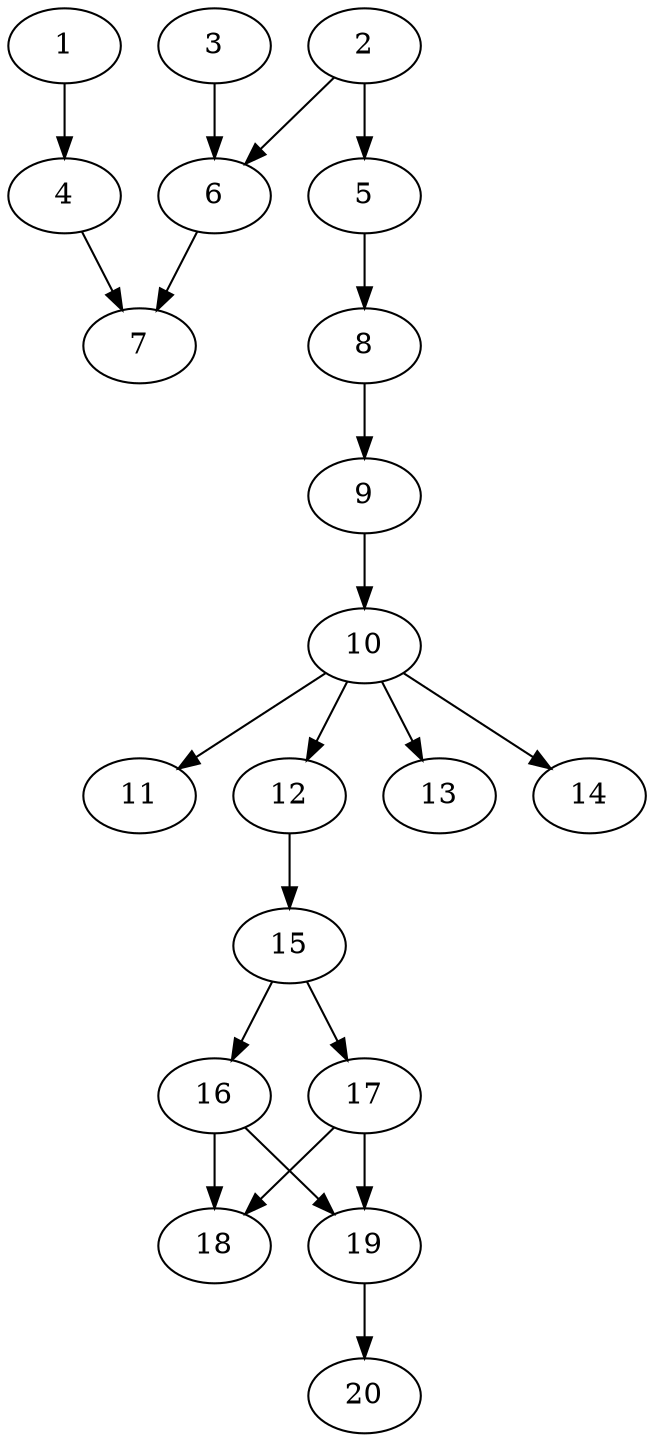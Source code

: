 // DAG automatically generated by daggen at Sat Jul 27 15:35:52 2019
// ./daggen --dot -n 20 --ccr 0.4 --fat 0.4 --regular 0.5 --density 0.6 --mindata 5242880 --maxdata 52428800 
digraph G {
  1 [size="57287680", alpha="0.15", expect_size="22915072"] 
  1 -> 4 [size ="22915072"]
  2 [size="108449280", alpha="0.12", expect_size="43379712"] 
  2 -> 5 [size ="43379712"]
  2 -> 6 [size ="43379712"]
  3 [size="16471040", alpha="0.18", expect_size="6588416"] 
  3 -> 6 [size ="6588416"]
  4 [size="59376640", alpha="0.19", expect_size="23750656"] 
  4 -> 7 [size ="23750656"]
  5 [size="112000000", alpha="0.00", expect_size="44800000"] 
  5 -> 8 [size ="44800000"]
  6 [size="91248640", alpha="0.16", expect_size="36499456"] 
  6 -> 7 [size ="36499456"]
  7 [size="26739200", alpha="0.10", expect_size="10695680"] 
  8 [size="86586880", alpha="0.15", expect_size="34634752"] 
  8 -> 9 [size ="34634752"]
  9 [size="106178560", alpha="0.14", expect_size="42471424"] 
  9 -> 10 [size ="42471424"]
  10 [size="106631680", alpha="0.04", expect_size="42652672"] 
  10 -> 11 [size ="42652672"]
  10 -> 12 [size ="42652672"]
  10 -> 13 [size ="42652672"]
  10 -> 14 [size ="42652672"]
  11 [size="124533760", alpha="0.03", expect_size="49813504"] 
  12 [size="94878720", alpha="0.20", expect_size="37951488"] 
  12 -> 15 [size ="37951488"]
  13 [size="44915200", alpha="0.09", expect_size="17966080"] 
  14 [size="30446080", alpha="0.18", expect_size="12178432"] 
  15 [size="23444480", alpha="0.04", expect_size="9377792"] 
  15 -> 16 [size ="9377792"]
  15 -> 17 [size ="9377792"]
  16 [size="25776640", alpha="0.04", expect_size="10310656"] 
  16 -> 18 [size ="10310656"]
  16 -> 19 [size ="10310656"]
  17 [size="121896960", alpha="0.03", expect_size="48758784"] 
  17 -> 18 [size ="48758784"]
  17 -> 19 [size ="48758784"]
  18 [size="61534720", alpha="0.13", expect_size="24613888"] 
  19 [size="32880640", alpha="0.06", expect_size="13152256"] 
  19 -> 20 [size ="13152256"]
  20 [size="115002880", alpha="0.09", expect_size="46001152"] 
}

